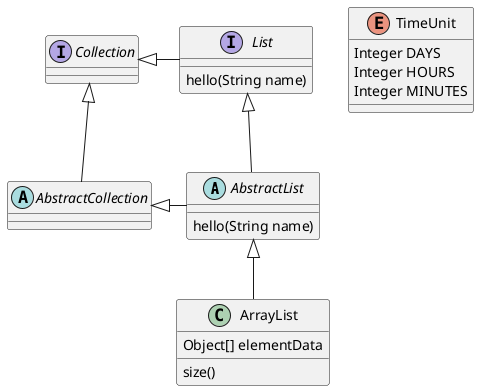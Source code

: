 @startuml

abstract class AbstractList {
    hello(String name)
}

abstract AbstractCollection {

}

interface List {
    hello(String name)
}

interface Collection {

}

class ArrayList {
    Object[] elementData
    size()
}

enum TimeUnit {
    Integer DAYS
    Integer HOURS
    Integer MINUTES
}

List <|-- AbstractList
Collection <|-- AbstractCollection

Collection <|- List
AbstractCollection <|- AbstractList
AbstractList <|-- ArrayList

@enduml